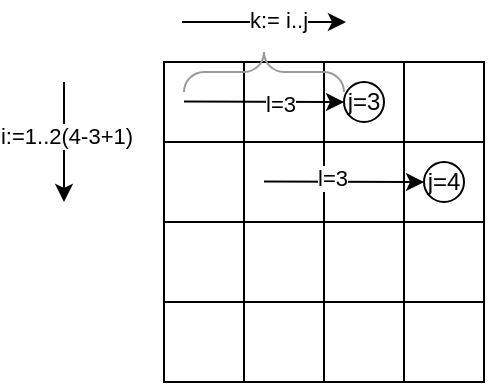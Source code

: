 <mxfile version="24.7.8">
  <diagram name="Page-1" id="kgZr6MkRYpDuwTcATJqB">
    <mxGraphModel dx="627" dy="565" grid="1" gridSize="10" guides="1" tooltips="1" connect="1" arrows="1" fold="1" page="1" pageScale="1" pageWidth="850" pageHeight="1100" math="0" shadow="0">
      <root>
        <mxCell id="0" />
        <mxCell id="1" parent="0" />
        <mxCell id="IcVXdwAIOqt7uWlMImi9-1" value="" style="whiteSpace=wrap;html=1;aspect=fixed;" vertex="1" parent="1">
          <mxGeometry x="240" y="270" width="40" height="40" as="geometry" />
        </mxCell>
        <mxCell id="IcVXdwAIOqt7uWlMImi9-2" value="" style="whiteSpace=wrap;html=1;aspect=fixed;" vertex="1" parent="1">
          <mxGeometry x="280" y="270" width="40" height="40" as="geometry" />
        </mxCell>
        <mxCell id="IcVXdwAIOqt7uWlMImi9-3" value="" style="whiteSpace=wrap;html=1;aspect=fixed;" vertex="1" parent="1">
          <mxGeometry x="320" y="270" width="40" height="40" as="geometry" />
        </mxCell>
        <mxCell id="IcVXdwAIOqt7uWlMImi9-4" value="" style="whiteSpace=wrap;html=1;aspect=fixed;" vertex="1" parent="1">
          <mxGeometry x="360" y="270" width="40" height="40" as="geometry" />
        </mxCell>
        <mxCell id="IcVXdwAIOqt7uWlMImi9-5" value="" style="whiteSpace=wrap;html=1;aspect=fixed;" vertex="1" parent="1">
          <mxGeometry x="240" y="310" width="40" height="40" as="geometry" />
        </mxCell>
        <mxCell id="IcVXdwAIOqt7uWlMImi9-6" value="" style="whiteSpace=wrap;html=1;aspect=fixed;" vertex="1" parent="1">
          <mxGeometry x="280" y="310" width="40" height="40" as="geometry" />
        </mxCell>
        <mxCell id="IcVXdwAIOqt7uWlMImi9-7" value="" style="whiteSpace=wrap;html=1;aspect=fixed;" vertex="1" parent="1">
          <mxGeometry x="320" y="310" width="40" height="40" as="geometry" />
        </mxCell>
        <mxCell id="IcVXdwAIOqt7uWlMImi9-8" value="" style="whiteSpace=wrap;html=1;aspect=fixed;" vertex="1" parent="1">
          <mxGeometry x="360" y="310" width="40" height="40" as="geometry" />
        </mxCell>
        <mxCell id="IcVXdwAIOqt7uWlMImi9-9" value="" style="whiteSpace=wrap;html=1;aspect=fixed;" vertex="1" parent="1">
          <mxGeometry x="240" y="350" width="40" height="40" as="geometry" />
        </mxCell>
        <mxCell id="IcVXdwAIOqt7uWlMImi9-10" value="" style="whiteSpace=wrap;html=1;aspect=fixed;" vertex="1" parent="1">
          <mxGeometry x="280" y="350" width="40" height="40" as="geometry" />
        </mxCell>
        <mxCell id="IcVXdwAIOqt7uWlMImi9-11" value="" style="whiteSpace=wrap;html=1;aspect=fixed;" vertex="1" parent="1">
          <mxGeometry x="320" y="350" width="40" height="40" as="geometry" />
        </mxCell>
        <mxCell id="IcVXdwAIOqt7uWlMImi9-12" value="" style="whiteSpace=wrap;html=1;aspect=fixed;" vertex="1" parent="1">
          <mxGeometry x="360" y="350" width="40" height="40" as="geometry" />
        </mxCell>
        <mxCell id="IcVXdwAIOqt7uWlMImi9-13" value="" style="whiteSpace=wrap;html=1;aspect=fixed;" vertex="1" parent="1">
          <mxGeometry x="240" y="390" width="40" height="40" as="geometry" />
        </mxCell>
        <mxCell id="IcVXdwAIOqt7uWlMImi9-14" value="" style="whiteSpace=wrap;html=1;aspect=fixed;" vertex="1" parent="1">
          <mxGeometry x="280" y="390" width="40" height="40" as="geometry" />
        </mxCell>
        <mxCell id="IcVXdwAIOqt7uWlMImi9-15" value="" style="whiteSpace=wrap;html=1;aspect=fixed;" vertex="1" parent="1">
          <mxGeometry x="320" y="390" width="40" height="40" as="geometry" />
        </mxCell>
        <mxCell id="IcVXdwAIOqt7uWlMImi9-16" value="" style="whiteSpace=wrap;html=1;aspect=fixed;" vertex="1" parent="1">
          <mxGeometry x="360" y="390" width="40" height="40" as="geometry" />
        </mxCell>
        <mxCell id="IcVXdwAIOqt7uWlMImi9-21" value="" style="endArrow=classic;html=1;rounded=0;" edge="1" parent="1" source="IcVXdwAIOqt7uWlMImi9-27">
          <mxGeometry width="50" height="50" relative="1" as="geometry">
            <mxPoint x="250" y="289.71" as="sourcePoint" />
            <mxPoint x="350" y="289.71" as="targetPoint" />
          </mxGeometry>
        </mxCell>
        <mxCell id="IcVXdwAIOqt7uWlMImi9-23" value="" style="endArrow=classic;html=1;rounded=0;" edge="1" parent="1" source="IcVXdwAIOqt7uWlMImi9-30">
          <mxGeometry width="50" height="50" relative="1" as="geometry">
            <mxPoint x="290" y="329.71" as="sourcePoint" />
            <mxPoint x="390" y="329.71" as="targetPoint" />
          </mxGeometry>
        </mxCell>
        <mxCell id="IcVXdwAIOqt7uWlMImi9-25" value="" style="endArrow=classic;html=1;rounded=0;" edge="1" parent="1">
          <mxGeometry width="50" height="50" relative="1" as="geometry">
            <mxPoint x="190" y="280" as="sourcePoint" />
            <mxPoint x="190" y="340" as="targetPoint" />
          </mxGeometry>
        </mxCell>
        <mxCell id="IcVXdwAIOqt7uWlMImi9-26" value="i:=1..2(4-3+1)" style="edgeLabel;html=1;align=center;verticalAlign=middle;resizable=0;points=[];" vertex="1" connectable="0" parent="IcVXdwAIOqt7uWlMImi9-25">
          <mxGeometry x="-0.11" y="1" relative="1" as="geometry">
            <mxPoint as="offset" />
          </mxGeometry>
        </mxCell>
        <mxCell id="IcVXdwAIOqt7uWlMImi9-31" value="" style="endArrow=classic;html=1;rounded=0;" edge="1" parent="1" target="IcVXdwAIOqt7uWlMImi9-30">
          <mxGeometry width="50" height="50" relative="1" as="geometry">
            <mxPoint x="290" y="329.71" as="sourcePoint" />
            <mxPoint x="390" y="329.71" as="targetPoint" />
          </mxGeometry>
        </mxCell>
        <mxCell id="IcVXdwAIOqt7uWlMImi9-35" value="l=3" style="edgeLabel;html=1;align=center;verticalAlign=middle;resizable=0;points=[];" vertex="1" connectable="0" parent="IcVXdwAIOqt7uWlMImi9-31">
          <mxGeometry x="-0.168" y="2" relative="1" as="geometry">
            <mxPoint as="offset" />
          </mxGeometry>
        </mxCell>
        <mxCell id="IcVXdwAIOqt7uWlMImi9-30" value="j=4" style="ellipse;whiteSpace=wrap;html=1;aspect=fixed;" vertex="1" parent="1">
          <mxGeometry x="370" y="320" width="20" height="20" as="geometry" />
        </mxCell>
        <mxCell id="IcVXdwAIOqt7uWlMImi9-33" value="" style="endArrow=classic;html=1;rounded=0;" edge="1" parent="1" target="IcVXdwAIOqt7uWlMImi9-27">
          <mxGeometry width="50" height="50" relative="1" as="geometry">
            <mxPoint x="250" y="289.71" as="sourcePoint" />
            <mxPoint x="350" y="289.71" as="targetPoint" />
          </mxGeometry>
        </mxCell>
        <mxCell id="IcVXdwAIOqt7uWlMImi9-36" value="l=3" style="edgeLabel;html=1;align=center;verticalAlign=middle;resizable=0;points=[];" vertex="1" connectable="0" parent="IcVXdwAIOqt7uWlMImi9-33">
          <mxGeometry x="0.189" y="-1" relative="1" as="geometry">
            <mxPoint as="offset" />
          </mxGeometry>
        </mxCell>
        <mxCell id="IcVXdwAIOqt7uWlMImi9-27" value="j=3" style="ellipse;whiteSpace=wrap;html=1;aspect=fixed;" vertex="1" parent="1">
          <mxGeometry x="330" y="280" width="20" height="20" as="geometry" />
        </mxCell>
        <mxCell id="IcVXdwAIOqt7uWlMImi9-37" value="" style="verticalLabelPosition=bottom;shadow=0;dashed=0;align=center;html=1;verticalAlign=top;strokeWidth=1;shape=mxgraph.mockup.markup.curlyBrace;whiteSpace=wrap;strokeColor=#999999;" vertex="1" parent="1">
          <mxGeometry x="250" y="240" width="80" height="70" as="geometry" />
        </mxCell>
        <mxCell id="IcVXdwAIOqt7uWlMImi9-38" value="" style="endArrow=classic;html=1;rounded=0;" edge="1" parent="1">
          <mxGeometry width="50" height="50" relative="1" as="geometry">
            <mxPoint x="249" y="250" as="sourcePoint" />
            <mxPoint x="331" y="250" as="targetPoint" />
          </mxGeometry>
        </mxCell>
        <mxCell id="IcVXdwAIOqt7uWlMImi9-39" value="k:= i..j" style="edgeLabel;html=1;align=center;verticalAlign=middle;resizable=0;points=[];" vertex="1" connectable="0" parent="IcVXdwAIOqt7uWlMImi9-38">
          <mxGeometry x="0.157" y="1" relative="1" as="geometry">
            <mxPoint as="offset" />
          </mxGeometry>
        </mxCell>
      </root>
    </mxGraphModel>
  </diagram>
</mxfile>

